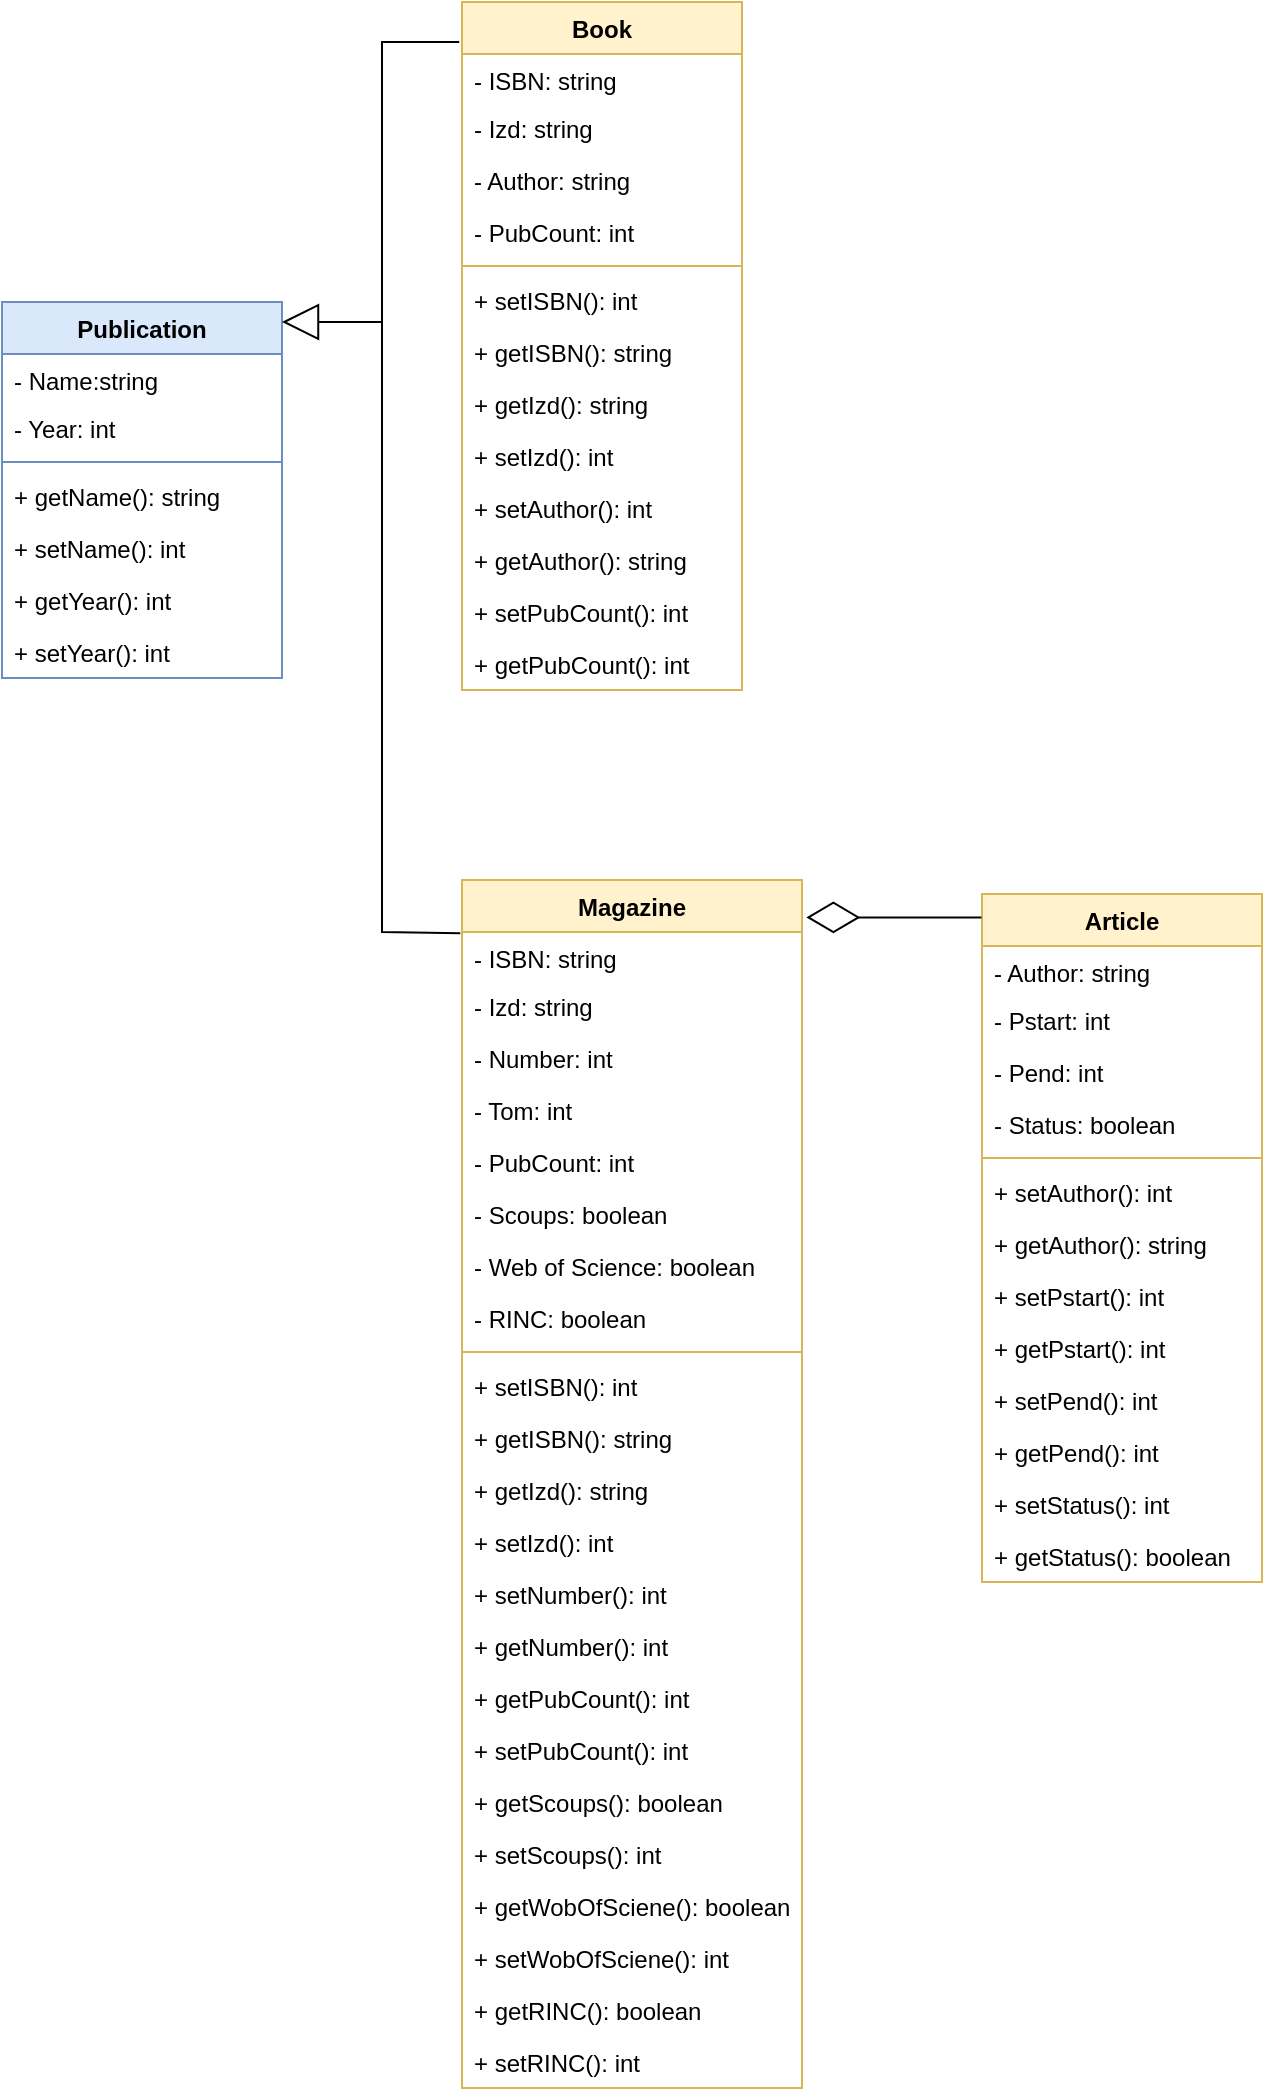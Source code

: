 <mxfile version="20.8.20" type="device"><diagram name="Страница 1" id="rpQgMDsu1DHA9oknJHgY"><mxGraphModel dx="1434" dy="739" grid="1" gridSize="10" guides="1" tooltips="1" connect="1" arrows="1" fold="1" page="1" pageScale="1" pageWidth="827" pageHeight="1169" math="0" shadow="0"><root><mxCell id="0"/><mxCell id="1" parent="0"/><mxCell id="ZAN7Fz7Tj0KXWK_qQ_n3-1" value="Publication&#10;" style="swimlane;fontStyle=1;align=center;verticalAlign=top;childLayout=stackLayout;horizontal=1;startSize=26;horizontalStack=0;resizeParent=1;resizeParentMax=0;resizeLast=0;collapsible=1;marginBottom=0;fillColor=#dae8fc;strokeColor=#6c8ebf;" parent="1" vertex="1"><mxGeometry x="30" y="200" width="140" height="188" as="geometry"/></mxCell><mxCell id="ZAN7Fz7Tj0KXWK_qQ_n3-2" value="- Name:string" style="text;strokeColor=none;fillColor=none;align=left;verticalAlign=top;spacingLeft=4;spacingRight=4;overflow=hidden;rotatable=0;points=[[0,0.5],[1,0.5]];portConstraint=eastwest;" parent="ZAN7Fz7Tj0KXWK_qQ_n3-1" vertex="1"><mxGeometry y="26" width="140" height="24" as="geometry"/></mxCell><mxCell id="ZAN7Fz7Tj0KXWK_qQ_n3-12" value="- Year: int" style="text;strokeColor=none;fillColor=none;align=left;verticalAlign=top;spacingLeft=4;spacingRight=4;overflow=hidden;rotatable=0;points=[[0,0.5],[1,0.5]];portConstraint=eastwest;" parent="ZAN7Fz7Tj0KXWK_qQ_n3-1" vertex="1"><mxGeometry y="50" width="140" height="26" as="geometry"/></mxCell><mxCell id="ZAN7Fz7Tj0KXWK_qQ_n3-3" value="" style="line;strokeWidth=1;fillColor=none;align=left;verticalAlign=middle;spacingTop=-1;spacingLeft=3;spacingRight=3;rotatable=0;labelPosition=right;points=[];portConstraint=eastwest;strokeColor=inherit;" parent="ZAN7Fz7Tj0KXWK_qQ_n3-1" vertex="1"><mxGeometry y="76" width="140" height="8" as="geometry"/></mxCell><mxCell id="4NOjLZlaGan1afSSrti_-1" value="+ getName(): string" style="text;strokeColor=none;fillColor=none;align=left;verticalAlign=top;spacingLeft=4;spacingRight=4;overflow=hidden;rotatable=0;points=[[0,0.5],[1,0.5]];portConstraint=eastwest;" parent="ZAN7Fz7Tj0KXWK_qQ_n3-1" vertex="1"><mxGeometry y="84" width="140" height="26" as="geometry"/></mxCell><mxCell id="4NOjLZlaGan1afSSrti_-2" value="+ setName(): int" style="text;strokeColor=none;fillColor=none;align=left;verticalAlign=top;spacingLeft=4;spacingRight=4;overflow=hidden;rotatable=0;points=[[0,0.5],[1,0.5]];portConstraint=eastwest;" parent="ZAN7Fz7Tj0KXWK_qQ_n3-1" vertex="1"><mxGeometry y="110" width="140" height="26" as="geometry"/></mxCell><mxCell id="4NOjLZlaGan1afSSrti_-3" value="+ getYear(): int" style="text;strokeColor=none;fillColor=none;align=left;verticalAlign=top;spacingLeft=4;spacingRight=4;overflow=hidden;rotatable=0;points=[[0,0.5],[1,0.5]];portConstraint=eastwest;" parent="ZAN7Fz7Tj0KXWK_qQ_n3-1" vertex="1"><mxGeometry y="136" width="140" height="26" as="geometry"/></mxCell><mxCell id="4NOjLZlaGan1afSSrti_-4" value="+ setYear(): int" style="text;strokeColor=none;fillColor=none;align=left;verticalAlign=top;spacingLeft=4;spacingRight=4;overflow=hidden;rotatable=0;points=[[0,0.5],[1,0.5]];portConstraint=eastwest;" parent="ZAN7Fz7Tj0KXWK_qQ_n3-1" vertex="1"><mxGeometry y="162" width="140" height="26" as="geometry"/></mxCell><mxCell id="ZAN7Fz7Tj0KXWK_qQ_n3-5" value="Book" style="swimlane;fontStyle=1;align=center;verticalAlign=top;childLayout=stackLayout;horizontal=1;startSize=26;horizontalStack=0;resizeParent=1;resizeParentMax=0;resizeLast=0;collapsible=1;marginBottom=0;fillColor=#fff2cc;strokeColor=#d6b656;" parent="1" vertex="1"><mxGeometry x="260" y="50" width="140" height="344" as="geometry"/></mxCell><mxCell id="ZAN7Fz7Tj0KXWK_qQ_n3-6" value="- ISBN: string&#10;" style="text;strokeColor=none;fillColor=none;align=left;verticalAlign=top;spacingLeft=4;spacingRight=4;overflow=hidden;rotatable=0;points=[[0,0.5],[1,0.5]];portConstraint=eastwest;" parent="ZAN7Fz7Tj0KXWK_qQ_n3-5" vertex="1"><mxGeometry y="26" width="140" height="24" as="geometry"/></mxCell><mxCell id="ZAN7Fz7Tj0KXWK_qQ_n3-11" value="- Izd: string" style="text;strokeColor=none;fillColor=none;align=left;verticalAlign=top;spacingLeft=4;spacingRight=4;overflow=hidden;rotatable=0;points=[[0,0.5],[1,0.5]];portConstraint=eastwest;" parent="ZAN7Fz7Tj0KXWK_qQ_n3-5" vertex="1"><mxGeometry y="50" width="140" height="26" as="geometry"/></mxCell><mxCell id="ZAN7Fz7Tj0KXWK_qQ_n3-17" value="- Author: string" style="text;strokeColor=none;fillColor=none;align=left;verticalAlign=top;spacingLeft=4;spacingRight=4;overflow=hidden;rotatable=0;points=[[0,0.5],[1,0.5]];portConstraint=eastwest;" parent="ZAN7Fz7Tj0KXWK_qQ_n3-5" vertex="1"><mxGeometry y="76" width="140" height="26" as="geometry"/></mxCell><mxCell id="ZAN7Fz7Tj0KXWK_qQ_n3-34" value="- PubCount: int" style="text;align=left;verticalAlign=top;spacingLeft=4;spacingRight=4;overflow=hidden;rotatable=0;points=[[0,0.5],[1,0.5]];portConstraint=eastwest;" parent="ZAN7Fz7Tj0KXWK_qQ_n3-5" vertex="1"><mxGeometry y="102" width="140" height="26" as="geometry"/></mxCell><mxCell id="ZAN7Fz7Tj0KXWK_qQ_n3-7" value="" style="line;strokeWidth=1;fillColor=none;align=left;verticalAlign=middle;spacingTop=-1;spacingLeft=3;spacingRight=3;rotatable=0;labelPosition=right;points=[];portConstraint=eastwest;strokeColor=inherit;" parent="ZAN7Fz7Tj0KXWK_qQ_n3-5" vertex="1"><mxGeometry y="128" width="140" height="8" as="geometry"/></mxCell><mxCell id="4NOjLZlaGan1afSSrti_-7" value="+ setISBN(): int" style="text;strokeColor=none;fillColor=none;align=left;verticalAlign=top;spacingLeft=4;spacingRight=4;overflow=hidden;rotatable=0;points=[[0,0.5],[1,0.5]];portConstraint=eastwest;" parent="ZAN7Fz7Tj0KXWK_qQ_n3-5" vertex="1"><mxGeometry y="136" width="140" height="26" as="geometry"/></mxCell><mxCell id="4NOjLZlaGan1afSSrti_-6" value="+ getISBN(): string" style="text;strokeColor=none;fillColor=none;align=left;verticalAlign=top;spacingLeft=4;spacingRight=4;overflow=hidden;rotatable=0;points=[[0,0.5],[1,0.5]];portConstraint=eastwest;" parent="ZAN7Fz7Tj0KXWK_qQ_n3-5" vertex="1"><mxGeometry y="162" width="140" height="26" as="geometry"/></mxCell><mxCell id="4NOjLZlaGan1afSSrti_-8" value="+ getIzd(): string" style="text;strokeColor=none;fillColor=none;align=left;verticalAlign=top;spacingLeft=4;spacingRight=4;overflow=hidden;rotatable=0;points=[[0,0.5],[1,0.5]];portConstraint=eastwest;" parent="ZAN7Fz7Tj0KXWK_qQ_n3-5" vertex="1"><mxGeometry y="188" width="140" height="26" as="geometry"/></mxCell><mxCell id="4NOjLZlaGan1afSSrti_-9" value="+ setIzd(): int" style="text;strokeColor=none;fillColor=none;align=left;verticalAlign=top;spacingLeft=4;spacingRight=4;overflow=hidden;rotatable=0;points=[[0,0.5],[1,0.5]];portConstraint=eastwest;" parent="ZAN7Fz7Tj0KXWK_qQ_n3-5" vertex="1"><mxGeometry y="214" width="140" height="26" as="geometry"/></mxCell><mxCell id="4NOjLZlaGan1afSSrti_-10" value="+ setAuthor(): int" style="text;strokeColor=none;fillColor=none;align=left;verticalAlign=top;spacingLeft=4;spacingRight=4;overflow=hidden;rotatable=0;points=[[0,0.5],[1,0.5]];portConstraint=eastwest;" parent="ZAN7Fz7Tj0KXWK_qQ_n3-5" vertex="1"><mxGeometry y="240" width="140" height="26" as="geometry"/></mxCell><mxCell id="4NOjLZlaGan1afSSrti_-11" value="+ getAuthor(): string" style="text;strokeColor=none;fillColor=none;align=left;verticalAlign=top;spacingLeft=4;spacingRight=4;overflow=hidden;rotatable=0;points=[[0,0.5],[1,0.5]];portConstraint=eastwest;" parent="ZAN7Fz7Tj0KXWK_qQ_n3-5" vertex="1"><mxGeometry y="266" width="140" height="26" as="geometry"/></mxCell><mxCell id="4NOjLZlaGan1afSSrti_-12" value="+ setPubCount(): int" style="text;strokeColor=none;fillColor=none;align=left;verticalAlign=top;spacingLeft=4;spacingRight=4;overflow=hidden;rotatable=0;points=[[0,0.5],[1,0.5]];portConstraint=eastwest;" parent="ZAN7Fz7Tj0KXWK_qQ_n3-5" vertex="1"><mxGeometry y="292" width="140" height="26" as="geometry"/></mxCell><mxCell id="4NOjLZlaGan1afSSrti_-13" value="+ getPubCount(): int" style="text;strokeColor=none;fillColor=none;align=left;verticalAlign=top;spacingLeft=4;spacingRight=4;overflow=hidden;rotatable=0;points=[[0,0.5],[1,0.5]];portConstraint=eastwest;" parent="ZAN7Fz7Tj0KXWK_qQ_n3-5" vertex="1"><mxGeometry y="318" width="140" height="26" as="geometry"/></mxCell><mxCell id="ZAN7Fz7Tj0KXWK_qQ_n3-18" value="Magazine" style="swimlane;fontStyle=1;align=center;verticalAlign=top;childLayout=stackLayout;horizontal=1;startSize=26;horizontalStack=0;resizeParent=1;resizeParentMax=0;resizeLast=0;collapsible=1;marginBottom=0;fillColor=#fff2cc;strokeColor=#d6b656;" parent="1" vertex="1"><mxGeometry x="260" y="489" width="170" height="604" as="geometry"/></mxCell><mxCell id="ZAN7Fz7Tj0KXWK_qQ_n3-19" value="- ISBN: string&#10;" style="text;strokeColor=none;fillColor=none;align=left;verticalAlign=top;spacingLeft=4;spacingRight=4;overflow=hidden;rotatable=0;points=[[0,0.5],[1,0.5]];portConstraint=eastwest;" parent="ZAN7Fz7Tj0KXWK_qQ_n3-18" vertex="1"><mxGeometry y="26" width="170" height="24" as="geometry"/></mxCell><mxCell id="ZAN7Fz7Tj0KXWK_qQ_n3-20" value="- Izd: string" style="text;strokeColor=none;fillColor=none;align=left;verticalAlign=top;spacingLeft=4;spacingRight=4;overflow=hidden;rotatable=0;points=[[0,0.5],[1,0.5]];portConstraint=eastwest;" parent="ZAN7Fz7Tj0KXWK_qQ_n3-18" vertex="1"><mxGeometry y="50" width="170" height="26" as="geometry"/></mxCell><mxCell id="ZAN7Fz7Tj0KXWK_qQ_n3-21" value="- Number: int" style="text;strokeColor=none;fillColor=none;align=left;verticalAlign=top;spacingLeft=4;spacingRight=4;overflow=hidden;rotatable=0;points=[[0,0.5],[1,0.5]];portConstraint=eastwest;" parent="ZAN7Fz7Tj0KXWK_qQ_n3-18" vertex="1"><mxGeometry y="76" width="170" height="26" as="geometry"/></mxCell><mxCell id="ZAN7Fz7Tj0KXWK_qQ_n3-24" value="- Tom: int" style="text;strokeColor=none;fillColor=none;align=left;verticalAlign=top;spacingLeft=4;spacingRight=4;overflow=hidden;rotatable=0;points=[[0,0.5],[1,0.5]];portConstraint=eastwest;" parent="ZAN7Fz7Tj0KXWK_qQ_n3-18" vertex="1"><mxGeometry y="102" width="170" height="26" as="geometry"/></mxCell><mxCell id="ZAN7Fz7Tj0KXWK_qQ_n3-33" value="- PubCount: int" style="text;align=left;verticalAlign=top;spacingLeft=4;spacingRight=4;overflow=hidden;rotatable=0;points=[[0,0.5],[1,0.5]];portConstraint=eastwest;" parent="ZAN7Fz7Tj0KXWK_qQ_n3-18" vertex="1"><mxGeometry y="128" width="170" height="26" as="geometry"/></mxCell><mxCell id="4NOjLZlaGan1afSSrti_-43" value="- Scoups: boolean" style="text;align=left;verticalAlign=top;spacingLeft=4;spacingRight=4;overflow=hidden;rotatable=0;points=[[0,0.5],[1,0.5]];portConstraint=eastwest;" parent="ZAN7Fz7Tj0KXWK_qQ_n3-18" vertex="1"><mxGeometry y="154" width="170" height="26" as="geometry"/></mxCell><mxCell id="4NOjLZlaGan1afSSrti_-60" value="- Web of Science: boolean" style="text;align=left;verticalAlign=top;spacingLeft=4;spacingRight=4;overflow=hidden;rotatable=0;points=[[0,0.5],[1,0.5]];portConstraint=eastwest;" parent="ZAN7Fz7Tj0KXWK_qQ_n3-18" vertex="1"><mxGeometry y="180" width="170" height="26" as="geometry"/></mxCell><mxCell id="4NOjLZlaGan1afSSrti_-95" value="- RINC: boolean" style="text;align=left;verticalAlign=top;spacingLeft=4;spacingRight=4;overflow=hidden;rotatable=0;points=[[0,0.5],[1,0.5]];portConstraint=eastwest;" parent="ZAN7Fz7Tj0KXWK_qQ_n3-18" vertex="1"><mxGeometry y="206" width="170" height="26" as="geometry"/></mxCell><mxCell id="ZAN7Fz7Tj0KXWK_qQ_n3-22" value="" style="line;strokeWidth=1;fillColor=none;align=left;verticalAlign=middle;spacingTop=-1;spacingLeft=3;spacingRight=3;rotatable=0;labelPosition=right;points=[];portConstraint=eastwest;strokeColor=inherit;" parent="ZAN7Fz7Tj0KXWK_qQ_n3-18" vertex="1"><mxGeometry y="232" width="170" height="8" as="geometry"/></mxCell><mxCell id="4NOjLZlaGan1afSSrti_-14" value="+ setISBN(): int" style="text;strokeColor=none;fillColor=none;align=left;verticalAlign=top;spacingLeft=4;spacingRight=4;overflow=hidden;rotatable=0;points=[[0,0.5],[1,0.5]];portConstraint=eastwest;" parent="ZAN7Fz7Tj0KXWK_qQ_n3-18" vertex="1"><mxGeometry y="240" width="170" height="26" as="geometry"/></mxCell><mxCell id="4NOjLZlaGan1afSSrti_-15" value="+ getISBN(): string" style="text;strokeColor=none;fillColor=none;align=left;verticalAlign=top;spacingLeft=4;spacingRight=4;overflow=hidden;rotatable=0;points=[[0,0.5],[1,0.5]];portConstraint=eastwest;" parent="ZAN7Fz7Tj0KXWK_qQ_n3-18" vertex="1"><mxGeometry y="266" width="170" height="26" as="geometry"/></mxCell><mxCell id="4NOjLZlaGan1afSSrti_-16" value="+ getIzd(): string" style="text;strokeColor=none;fillColor=none;align=left;verticalAlign=top;spacingLeft=4;spacingRight=4;overflow=hidden;rotatable=0;points=[[0,0.5],[1,0.5]];portConstraint=eastwest;" parent="ZAN7Fz7Tj0KXWK_qQ_n3-18" vertex="1"><mxGeometry y="292" width="170" height="26" as="geometry"/></mxCell><mxCell id="4NOjLZlaGan1afSSrti_-17" value="+ setIzd(): int" style="text;strokeColor=none;fillColor=none;align=left;verticalAlign=top;spacingLeft=4;spacingRight=4;overflow=hidden;rotatable=0;points=[[0,0.5],[1,0.5]];portConstraint=eastwest;" parent="ZAN7Fz7Tj0KXWK_qQ_n3-18" vertex="1"><mxGeometry y="318" width="170" height="26" as="geometry"/></mxCell><mxCell id="4NOjLZlaGan1afSSrti_-18" value="+ setNumber(): int" style="text;strokeColor=none;fillColor=none;align=left;verticalAlign=top;spacingLeft=4;spacingRight=4;overflow=hidden;rotatable=0;points=[[0,0.5],[1,0.5]];portConstraint=eastwest;" parent="ZAN7Fz7Tj0KXWK_qQ_n3-18" vertex="1"><mxGeometry y="344" width="170" height="26" as="geometry"/></mxCell><mxCell id="4NOjLZlaGan1afSSrti_-19" value="+ getNumber(): int" style="text;strokeColor=none;fillColor=none;align=left;verticalAlign=top;spacingLeft=4;spacingRight=4;overflow=hidden;rotatable=0;points=[[0,0.5],[1,0.5]];portConstraint=eastwest;" parent="ZAN7Fz7Tj0KXWK_qQ_n3-18" vertex="1"><mxGeometry y="370" width="170" height="26" as="geometry"/></mxCell><mxCell id="4NOjLZlaGan1afSSrti_-21" value="+ getPubCount(): int" style="text;strokeColor=none;fillColor=none;align=left;verticalAlign=top;spacingLeft=4;spacingRight=4;overflow=hidden;rotatable=0;points=[[0,0.5],[1,0.5]];portConstraint=eastwest;" parent="ZAN7Fz7Tj0KXWK_qQ_n3-18" vertex="1"><mxGeometry y="396" width="170" height="26" as="geometry"/></mxCell><mxCell id="4NOjLZlaGan1afSSrti_-20" value="+ setPubCount(): int" style="text;strokeColor=none;fillColor=none;align=left;verticalAlign=top;spacingLeft=4;spacingRight=4;overflow=hidden;rotatable=0;points=[[0,0.5],[1,0.5]];portConstraint=eastwest;" parent="ZAN7Fz7Tj0KXWK_qQ_n3-18" vertex="1"><mxGeometry y="422" width="170" height="26" as="geometry"/></mxCell><mxCell id="4NOjLZlaGan1afSSrti_-96" value="+ getScoups(): boolean" style="text;strokeColor=none;fillColor=none;align=left;verticalAlign=top;spacingLeft=4;spacingRight=4;overflow=hidden;rotatable=0;points=[[0,0.5],[1,0.5]];portConstraint=eastwest;" parent="ZAN7Fz7Tj0KXWK_qQ_n3-18" vertex="1"><mxGeometry y="448" width="170" height="26" as="geometry"/></mxCell><mxCell id="4NOjLZlaGan1afSSrti_-97" value="+ setScoups(): int" style="text;strokeColor=none;fillColor=none;align=left;verticalAlign=top;spacingLeft=4;spacingRight=4;overflow=hidden;rotatable=0;points=[[0,0.5],[1,0.5]];portConstraint=eastwest;" parent="ZAN7Fz7Tj0KXWK_qQ_n3-18" vertex="1"><mxGeometry y="474" width="170" height="26" as="geometry"/></mxCell><mxCell id="4NOjLZlaGan1afSSrti_-98" value="+ getWobOfSciene(): boolean" style="text;strokeColor=none;fillColor=none;align=left;verticalAlign=top;spacingLeft=4;spacingRight=4;overflow=hidden;rotatable=0;points=[[0,0.5],[1,0.5]];portConstraint=eastwest;" parent="ZAN7Fz7Tj0KXWK_qQ_n3-18" vertex="1"><mxGeometry y="500" width="170" height="26" as="geometry"/></mxCell><mxCell id="4NOjLZlaGan1afSSrti_-99" value="+ setWobOfSciene(): int" style="text;strokeColor=none;fillColor=none;align=left;verticalAlign=top;spacingLeft=4;spacingRight=4;overflow=hidden;rotatable=0;points=[[0,0.5],[1,0.5]];portConstraint=eastwest;" parent="ZAN7Fz7Tj0KXWK_qQ_n3-18" vertex="1"><mxGeometry y="526" width="170" height="26" as="geometry"/></mxCell><mxCell id="0B0hBIfHfDboYUQ-BbjL-1" value="+ getRINC(): boolean" style="text;strokeColor=none;fillColor=none;align=left;verticalAlign=top;spacingLeft=4;spacingRight=4;overflow=hidden;rotatable=0;points=[[0,0.5],[1,0.5]];portConstraint=eastwest;" parent="ZAN7Fz7Tj0KXWK_qQ_n3-18" vertex="1"><mxGeometry y="552" width="170" height="26" as="geometry"/></mxCell><mxCell id="0B0hBIfHfDboYUQ-BbjL-2" value="+ setRINC(): int" style="text;strokeColor=none;fillColor=none;align=left;verticalAlign=top;spacingLeft=4;spacingRight=4;overflow=hidden;rotatable=0;points=[[0,0.5],[1,0.5]];portConstraint=eastwest;" parent="ZAN7Fz7Tj0KXWK_qQ_n3-18" vertex="1"><mxGeometry y="578" width="170" height="26" as="geometry"/></mxCell><mxCell id="ZAN7Fz7Tj0KXWK_qQ_n3-36" value="&lt;br&gt;" style="endArrow=block;endSize=16;endFill=0;html=1;rounded=0;exitX=-0.01;exitY=0.058;exitDx=0;exitDy=0;exitPerimeter=0;" parent="1" source="ZAN7Fz7Tj0KXWK_qQ_n3-5" edge="1"><mxGeometry width="160" relative="1" as="geometry"><mxPoint x="80" y="400" as="sourcePoint"/><mxPoint x="170" y="210" as="targetPoint"/><Array as="points"><mxPoint x="220" y="70"/><mxPoint x="220" y="210"/></Array></mxGeometry></mxCell><mxCell id="ZAN7Fz7Tj0KXWK_qQ_n3-38" value="" style="endArrow=none;html=1;rounded=0;exitX=-0.005;exitY=0.044;exitDx=0;exitDy=0;exitPerimeter=0;" parent="1" source="ZAN7Fz7Tj0KXWK_qQ_n3-18" edge="1"><mxGeometry width="50" height="50" relative="1" as="geometry"><mxPoint x="440" y="240" as="sourcePoint"/><mxPoint x="220" y="210" as="targetPoint"/><Array as="points"><mxPoint x="220" y="515"/></Array></mxGeometry></mxCell><mxCell id="4NOjLZlaGan1afSSrti_-23" value="Article" style="swimlane;fontStyle=1;align=center;verticalAlign=top;childLayout=stackLayout;horizontal=1;startSize=26;horizontalStack=0;resizeParent=1;resizeParentMax=0;resizeLast=0;collapsible=1;marginBottom=0;fillColor=#fff2cc;strokeColor=#d6b656;" parent="1" vertex="1"><mxGeometry x="520" y="496" width="140" height="344" as="geometry"/></mxCell><mxCell id="4NOjLZlaGan1afSSrti_-24" value="- Author: string&#10;" style="text;strokeColor=none;fillColor=none;align=left;verticalAlign=top;spacingLeft=4;spacingRight=4;overflow=hidden;rotatable=0;points=[[0,0.5],[1,0.5]];portConstraint=eastwest;" parent="4NOjLZlaGan1afSSrti_-23" vertex="1"><mxGeometry y="26" width="140" height="24" as="geometry"/></mxCell><mxCell id="4NOjLZlaGan1afSSrti_-26" value="- Pstart: int" style="text;strokeColor=none;fillColor=none;align=left;verticalAlign=top;spacingLeft=4;spacingRight=4;overflow=hidden;rotatable=0;points=[[0,0.5],[1,0.5]];portConstraint=eastwest;" parent="4NOjLZlaGan1afSSrti_-23" vertex="1"><mxGeometry y="50" width="140" height="26" as="geometry"/></mxCell><mxCell id="4NOjLZlaGan1afSSrti_-27" value="- Pend: int" style="text;strokeColor=none;fillColor=none;align=left;verticalAlign=top;spacingLeft=4;spacingRight=4;overflow=hidden;rotatable=0;points=[[0,0.5],[1,0.5]];portConstraint=eastwest;" parent="4NOjLZlaGan1afSSrti_-23" vertex="1"><mxGeometry y="76" width="140" height="26" as="geometry"/></mxCell><mxCell id="4NOjLZlaGan1afSSrti_-40" value="- Status: boolean" style="text;strokeColor=none;fillColor=none;align=left;verticalAlign=top;spacingLeft=4;spacingRight=4;overflow=hidden;rotatable=0;points=[[0,0.5],[1,0.5]];portConstraint=eastwest;" parent="4NOjLZlaGan1afSSrti_-23" vertex="1"><mxGeometry y="102" width="140" height="26" as="geometry"/></mxCell><mxCell id="4NOjLZlaGan1afSSrti_-29" value="" style="line;strokeWidth=1;fillColor=none;align=left;verticalAlign=middle;spacingTop=-1;spacingLeft=3;spacingRight=3;rotatable=0;labelPosition=right;points=[];portConstraint=eastwest;strokeColor=inherit;" parent="4NOjLZlaGan1afSSrti_-23" vertex="1"><mxGeometry y="128" width="140" height="8" as="geometry"/></mxCell><mxCell id="4NOjLZlaGan1afSSrti_-30" value="+ setAuthor(): int" style="text;strokeColor=none;fillColor=none;align=left;verticalAlign=top;spacingLeft=4;spacingRight=4;overflow=hidden;rotatable=0;points=[[0,0.5],[1,0.5]];portConstraint=eastwest;" parent="4NOjLZlaGan1afSSrti_-23" vertex="1"><mxGeometry y="136" width="140" height="26" as="geometry"/></mxCell><mxCell id="4NOjLZlaGan1afSSrti_-31" value="+ getAuthor(): string" style="text;strokeColor=none;fillColor=none;align=left;verticalAlign=top;spacingLeft=4;spacingRight=4;overflow=hidden;rotatable=0;points=[[0,0.5],[1,0.5]];portConstraint=eastwest;" parent="4NOjLZlaGan1afSSrti_-23" vertex="1"><mxGeometry y="162" width="140" height="26" as="geometry"/></mxCell><mxCell id="4NOjLZlaGan1afSSrti_-34" value="+ setPstart(): int" style="text;strokeColor=none;fillColor=none;align=left;verticalAlign=top;spacingLeft=4;spacingRight=4;overflow=hidden;rotatable=0;points=[[0,0.5],[1,0.5]];portConstraint=eastwest;" parent="4NOjLZlaGan1afSSrti_-23" vertex="1"><mxGeometry y="188" width="140" height="26" as="geometry"/></mxCell><mxCell id="4NOjLZlaGan1afSSrti_-35" value="+ getPstart(): int" style="text;strokeColor=none;fillColor=none;align=left;verticalAlign=top;spacingLeft=4;spacingRight=4;overflow=hidden;rotatable=0;points=[[0,0.5],[1,0.5]];portConstraint=eastwest;" parent="4NOjLZlaGan1afSSrti_-23" vertex="1"><mxGeometry y="214" width="140" height="26" as="geometry"/></mxCell><mxCell id="4NOjLZlaGan1afSSrti_-36" value="+ setPend(): int" style="text;strokeColor=none;fillColor=none;align=left;verticalAlign=top;spacingLeft=4;spacingRight=4;overflow=hidden;rotatable=0;points=[[0,0.5],[1,0.5]];portConstraint=eastwest;" parent="4NOjLZlaGan1afSSrti_-23" vertex="1"><mxGeometry y="240" width="140" height="26" as="geometry"/></mxCell><mxCell id="4NOjLZlaGan1afSSrti_-37" value="+ getPend(): int" style="text;strokeColor=none;fillColor=none;align=left;verticalAlign=top;spacingLeft=4;spacingRight=4;overflow=hidden;rotatable=0;points=[[0,0.5],[1,0.5]];portConstraint=eastwest;" parent="4NOjLZlaGan1afSSrti_-23" vertex="1"><mxGeometry y="266" width="140" height="26" as="geometry"/></mxCell><mxCell id="4NOjLZlaGan1afSSrti_-41" value="+ setStatus(): int" style="text;strokeColor=none;fillColor=none;align=left;verticalAlign=top;spacingLeft=4;spacingRight=4;overflow=hidden;rotatable=0;points=[[0,0.5],[1,0.5]];portConstraint=eastwest;" parent="4NOjLZlaGan1afSSrti_-23" vertex="1"><mxGeometry y="292" width="140" height="26" as="geometry"/></mxCell><mxCell id="4NOjLZlaGan1afSSrti_-42" value="+ getStatus(): boolean" style="text;strokeColor=none;fillColor=none;align=left;verticalAlign=top;spacingLeft=4;spacingRight=4;overflow=hidden;rotatable=0;points=[[0,0.5],[1,0.5]];portConstraint=eastwest;" parent="4NOjLZlaGan1afSSrti_-23" vertex="1"><mxGeometry y="318" width="140" height="26" as="geometry"/></mxCell><mxCell id="4NOjLZlaGan1afSSrti_-39" value="" style="endArrow=diamondThin;endFill=0;endSize=24;html=1;rounded=0;entryX=1.013;entryY=0.031;entryDx=0;entryDy=0;entryPerimeter=0;exitX=-0.002;exitY=0.034;exitDx=0;exitDy=0;exitPerimeter=0;" parent="1" source="4NOjLZlaGan1afSSrti_-23" target="ZAN7Fz7Tj0KXWK_qQ_n3-18" edge="1"><mxGeometry width="160" relative="1" as="geometry"><mxPoint x="497.2" y="510.04" as="sourcePoint"/><mxPoint x="412.25" y="511.888" as="targetPoint"/></mxGeometry></mxCell></root></mxGraphModel></diagram></mxfile>